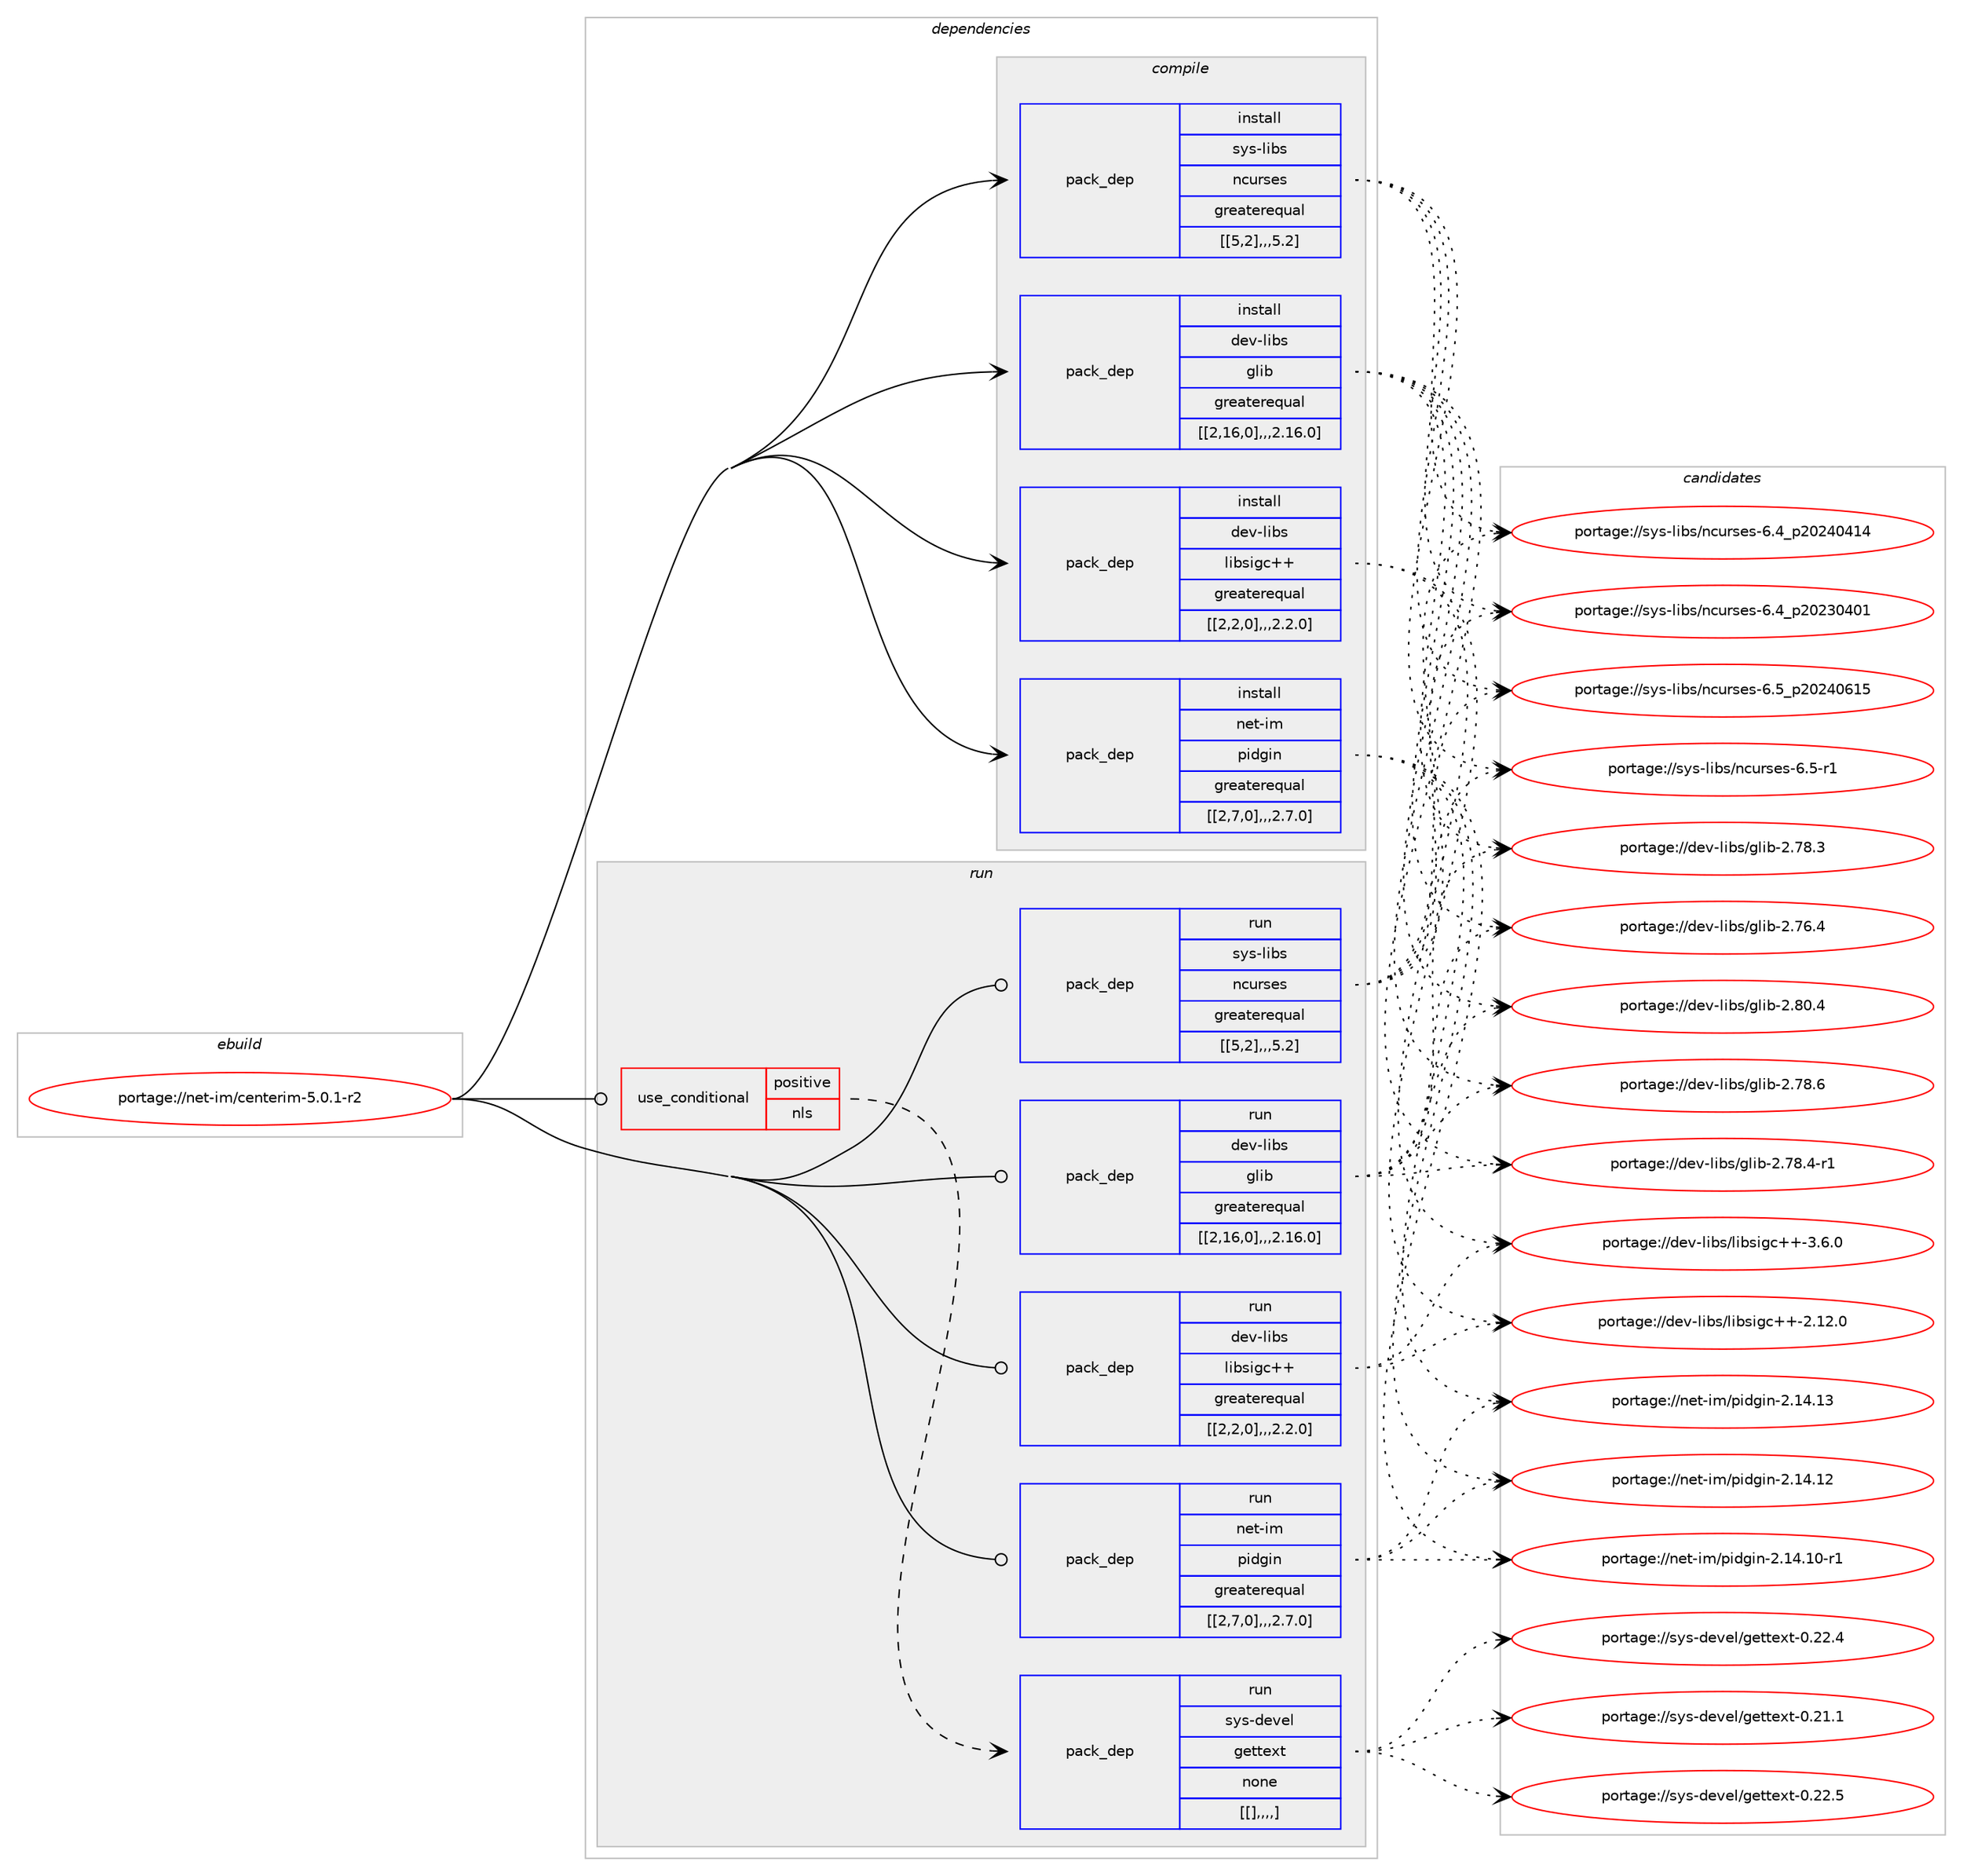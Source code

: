 digraph prolog {

# *************
# Graph options
# *************

newrank=true;
concentrate=true;
compound=true;
graph [rankdir=LR,fontname=Helvetica,fontsize=10,ranksep=1.5];#, ranksep=2.5, nodesep=0.2];
edge  [arrowhead=vee];
node  [fontname=Helvetica,fontsize=10];

# **********
# The ebuild
# **********

subgraph cluster_leftcol {
color=gray;
label=<<i>ebuild</i>>;
id [label="portage://net-im/centerim-5.0.1-r2", color=red, width=4, href="../net-im/centerim-5.0.1-r2.svg"];
}

# ****************
# The dependencies
# ****************

subgraph cluster_midcol {
color=gray;
label=<<i>dependencies</i>>;
subgraph cluster_compile {
fillcolor="#eeeeee";
style=filled;
label=<<i>compile</i>>;
subgraph pack264035 {
dependency362199 [label=<<TABLE BORDER="0" CELLBORDER="1" CELLSPACING="0" CELLPADDING="4" WIDTH="220"><TR><TD ROWSPAN="6" CELLPADDING="30">pack_dep</TD></TR><TR><TD WIDTH="110">install</TD></TR><TR><TD>dev-libs</TD></TR><TR><TD>glib</TD></TR><TR><TD>greaterequal</TD></TR><TR><TD>[[2,16,0],,,2.16.0]</TD></TR></TABLE>>, shape=none, color=blue];
}
id:e -> dependency362199:w [weight=20,style="solid",arrowhead="vee"];
subgraph pack264036 {
dependency362200 [label=<<TABLE BORDER="0" CELLBORDER="1" CELLSPACING="0" CELLPADDING="4" WIDTH="220"><TR><TD ROWSPAN="6" CELLPADDING="30">pack_dep</TD></TR><TR><TD WIDTH="110">install</TD></TR><TR><TD>dev-libs</TD></TR><TR><TD>libsigc++</TD></TR><TR><TD>greaterequal</TD></TR><TR><TD>[[2,2,0],,,2.2.0]</TD></TR></TABLE>>, shape=none, color=blue];
}
id:e -> dependency362200:w [weight=20,style="solid",arrowhead="vee"];
subgraph pack264037 {
dependency362201 [label=<<TABLE BORDER="0" CELLBORDER="1" CELLSPACING="0" CELLPADDING="4" WIDTH="220"><TR><TD ROWSPAN="6" CELLPADDING="30">pack_dep</TD></TR><TR><TD WIDTH="110">install</TD></TR><TR><TD>net-im</TD></TR><TR><TD>pidgin</TD></TR><TR><TD>greaterequal</TD></TR><TR><TD>[[2,7,0],,,2.7.0]</TD></TR></TABLE>>, shape=none, color=blue];
}
id:e -> dependency362201:w [weight=20,style="solid",arrowhead="vee"];
subgraph pack264038 {
dependency362202 [label=<<TABLE BORDER="0" CELLBORDER="1" CELLSPACING="0" CELLPADDING="4" WIDTH="220"><TR><TD ROWSPAN="6" CELLPADDING="30">pack_dep</TD></TR><TR><TD WIDTH="110">install</TD></TR><TR><TD>sys-libs</TD></TR><TR><TD>ncurses</TD></TR><TR><TD>greaterequal</TD></TR><TR><TD>[[5,2],,,5.2]</TD></TR></TABLE>>, shape=none, color=blue];
}
id:e -> dependency362202:w [weight=20,style="solid",arrowhead="vee"];
}
subgraph cluster_compileandrun {
fillcolor="#eeeeee";
style=filled;
label=<<i>compile and run</i>>;
}
subgraph cluster_run {
fillcolor="#eeeeee";
style=filled;
label=<<i>run</i>>;
subgraph cond95525 {
dependency362203 [label=<<TABLE BORDER="0" CELLBORDER="1" CELLSPACING="0" CELLPADDING="4"><TR><TD ROWSPAN="3" CELLPADDING="10">use_conditional</TD></TR><TR><TD>positive</TD></TR><TR><TD>nls</TD></TR></TABLE>>, shape=none, color=red];
subgraph pack264039 {
dependency362204 [label=<<TABLE BORDER="0" CELLBORDER="1" CELLSPACING="0" CELLPADDING="4" WIDTH="220"><TR><TD ROWSPAN="6" CELLPADDING="30">pack_dep</TD></TR><TR><TD WIDTH="110">run</TD></TR><TR><TD>sys-devel</TD></TR><TR><TD>gettext</TD></TR><TR><TD>none</TD></TR><TR><TD>[[],,,,]</TD></TR></TABLE>>, shape=none, color=blue];
}
dependency362203:e -> dependency362204:w [weight=20,style="dashed",arrowhead="vee"];
}
id:e -> dependency362203:w [weight=20,style="solid",arrowhead="odot"];
subgraph pack264040 {
dependency362205 [label=<<TABLE BORDER="0" CELLBORDER="1" CELLSPACING="0" CELLPADDING="4" WIDTH="220"><TR><TD ROWSPAN="6" CELLPADDING="30">pack_dep</TD></TR><TR><TD WIDTH="110">run</TD></TR><TR><TD>dev-libs</TD></TR><TR><TD>glib</TD></TR><TR><TD>greaterequal</TD></TR><TR><TD>[[2,16,0],,,2.16.0]</TD></TR></TABLE>>, shape=none, color=blue];
}
id:e -> dependency362205:w [weight=20,style="solid",arrowhead="odot"];
subgraph pack264041 {
dependency362206 [label=<<TABLE BORDER="0" CELLBORDER="1" CELLSPACING="0" CELLPADDING="4" WIDTH="220"><TR><TD ROWSPAN="6" CELLPADDING="30">pack_dep</TD></TR><TR><TD WIDTH="110">run</TD></TR><TR><TD>dev-libs</TD></TR><TR><TD>libsigc++</TD></TR><TR><TD>greaterequal</TD></TR><TR><TD>[[2,2,0],,,2.2.0]</TD></TR></TABLE>>, shape=none, color=blue];
}
id:e -> dependency362206:w [weight=20,style="solid",arrowhead="odot"];
subgraph pack264042 {
dependency362207 [label=<<TABLE BORDER="0" CELLBORDER="1" CELLSPACING="0" CELLPADDING="4" WIDTH="220"><TR><TD ROWSPAN="6" CELLPADDING="30">pack_dep</TD></TR><TR><TD WIDTH="110">run</TD></TR><TR><TD>net-im</TD></TR><TR><TD>pidgin</TD></TR><TR><TD>greaterequal</TD></TR><TR><TD>[[2,7,0],,,2.7.0]</TD></TR></TABLE>>, shape=none, color=blue];
}
id:e -> dependency362207:w [weight=20,style="solid",arrowhead="odot"];
subgraph pack264043 {
dependency362208 [label=<<TABLE BORDER="0" CELLBORDER="1" CELLSPACING="0" CELLPADDING="4" WIDTH="220"><TR><TD ROWSPAN="6" CELLPADDING="30">pack_dep</TD></TR><TR><TD WIDTH="110">run</TD></TR><TR><TD>sys-libs</TD></TR><TR><TD>ncurses</TD></TR><TR><TD>greaterequal</TD></TR><TR><TD>[[5,2],,,5.2]</TD></TR></TABLE>>, shape=none, color=blue];
}
id:e -> dependency362208:w [weight=20,style="solid",arrowhead="odot"];
}
}

# **************
# The candidates
# **************

subgraph cluster_choices {
rank=same;
color=gray;
label=<<i>candidates</i>>;

subgraph choice264035 {
color=black;
nodesep=1;
choice1001011184510810598115471031081059845504656484652 [label="portage://dev-libs/glib-2.80.4", color=red, width=4,href="../dev-libs/glib-2.80.4.svg"];
choice1001011184510810598115471031081059845504655564654 [label="portage://dev-libs/glib-2.78.6", color=red, width=4,href="../dev-libs/glib-2.78.6.svg"];
choice10010111845108105981154710310810598455046555646524511449 [label="portage://dev-libs/glib-2.78.4-r1", color=red, width=4,href="../dev-libs/glib-2.78.4-r1.svg"];
choice1001011184510810598115471031081059845504655564651 [label="portage://dev-libs/glib-2.78.3", color=red, width=4,href="../dev-libs/glib-2.78.3.svg"];
choice1001011184510810598115471031081059845504655544652 [label="portage://dev-libs/glib-2.76.4", color=red, width=4,href="../dev-libs/glib-2.76.4.svg"];
dependency362199:e -> choice1001011184510810598115471031081059845504656484652:w [style=dotted,weight="100"];
dependency362199:e -> choice1001011184510810598115471031081059845504655564654:w [style=dotted,weight="100"];
dependency362199:e -> choice10010111845108105981154710310810598455046555646524511449:w [style=dotted,weight="100"];
dependency362199:e -> choice1001011184510810598115471031081059845504655564651:w [style=dotted,weight="100"];
dependency362199:e -> choice1001011184510810598115471031081059845504655544652:w [style=dotted,weight="100"];
}
subgraph choice264036 {
color=black;
nodesep=1;
choice10010111845108105981154710810598115105103994343455146544648 [label="portage://dev-libs/libsigc++-3.6.0", color=red, width=4,href="../dev-libs/libsigc++-3.6.0.svg"];
choice1001011184510810598115471081059811510510399434345504649504648 [label="portage://dev-libs/libsigc++-2.12.0", color=red, width=4,href="../dev-libs/libsigc++-2.12.0.svg"];
dependency362200:e -> choice10010111845108105981154710810598115105103994343455146544648:w [style=dotted,weight="100"];
dependency362200:e -> choice1001011184510810598115471081059811510510399434345504649504648:w [style=dotted,weight="100"];
}
subgraph choice264037 {
color=black;
nodesep=1;
choice11010111645105109471121051001031051104550464952464951 [label="portage://net-im/pidgin-2.14.13", color=red, width=4,href="../net-im/pidgin-2.14.13.svg"];
choice11010111645105109471121051001031051104550464952464950 [label="portage://net-im/pidgin-2.14.12", color=red, width=4,href="../net-im/pidgin-2.14.12.svg"];
choice110101116451051094711210510010310511045504649524649484511449 [label="portage://net-im/pidgin-2.14.10-r1", color=red, width=4,href="../net-im/pidgin-2.14.10-r1.svg"];
dependency362201:e -> choice11010111645105109471121051001031051104550464952464951:w [style=dotted,weight="100"];
dependency362201:e -> choice11010111645105109471121051001031051104550464952464950:w [style=dotted,weight="100"];
dependency362201:e -> choice110101116451051094711210510010310511045504649524649484511449:w [style=dotted,weight="100"];
}
subgraph choice264038 {
color=black;
nodesep=1;
choice1151211154510810598115471109911711411510111545544653951125048505248544953 [label="portage://sys-libs/ncurses-6.5_p20240615", color=red, width=4,href="../sys-libs/ncurses-6.5_p20240615.svg"];
choice11512111545108105981154711099117114115101115455446534511449 [label="portage://sys-libs/ncurses-6.5-r1", color=red, width=4,href="../sys-libs/ncurses-6.5-r1.svg"];
choice1151211154510810598115471109911711411510111545544652951125048505248524952 [label="portage://sys-libs/ncurses-6.4_p20240414", color=red, width=4,href="../sys-libs/ncurses-6.4_p20240414.svg"];
choice1151211154510810598115471109911711411510111545544652951125048505148524849 [label="portage://sys-libs/ncurses-6.4_p20230401", color=red, width=4,href="../sys-libs/ncurses-6.4_p20230401.svg"];
dependency362202:e -> choice1151211154510810598115471109911711411510111545544653951125048505248544953:w [style=dotted,weight="100"];
dependency362202:e -> choice11512111545108105981154711099117114115101115455446534511449:w [style=dotted,weight="100"];
dependency362202:e -> choice1151211154510810598115471109911711411510111545544652951125048505248524952:w [style=dotted,weight="100"];
dependency362202:e -> choice1151211154510810598115471109911711411510111545544652951125048505148524849:w [style=dotted,weight="100"];
}
subgraph choice264039 {
color=black;
nodesep=1;
choice115121115451001011181011084710310111611610112011645484650504653 [label="portage://sys-devel/gettext-0.22.5", color=red, width=4,href="../sys-devel/gettext-0.22.5.svg"];
choice115121115451001011181011084710310111611610112011645484650504652 [label="portage://sys-devel/gettext-0.22.4", color=red, width=4,href="../sys-devel/gettext-0.22.4.svg"];
choice115121115451001011181011084710310111611610112011645484650494649 [label="portage://sys-devel/gettext-0.21.1", color=red, width=4,href="../sys-devel/gettext-0.21.1.svg"];
dependency362204:e -> choice115121115451001011181011084710310111611610112011645484650504653:w [style=dotted,weight="100"];
dependency362204:e -> choice115121115451001011181011084710310111611610112011645484650504652:w [style=dotted,weight="100"];
dependency362204:e -> choice115121115451001011181011084710310111611610112011645484650494649:w [style=dotted,weight="100"];
}
subgraph choice264040 {
color=black;
nodesep=1;
choice1001011184510810598115471031081059845504656484652 [label="portage://dev-libs/glib-2.80.4", color=red, width=4,href="../dev-libs/glib-2.80.4.svg"];
choice1001011184510810598115471031081059845504655564654 [label="portage://dev-libs/glib-2.78.6", color=red, width=4,href="../dev-libs/glib-2.78.6.svg"];
choice10010111845108105981154710310810598455046555646524511449 [label="portage://dev-libs/glib-2.78.4-r1", color=red, width=4,href="../dev-libs/glib-2.78.4-r1.svg"];
choice1001011184510810598115471031081059845504655564651 [label="portage://dev-libs/glib-2.78.3", color=red, width=4,href="../dev-libs/glib-2.78.3.svg"];
choice1001011184510810598115471031081059845504655544652 [label="portage://dev-libs/glib-2.76.4", color=red, width=4,href="../dev-libs/glib-2.76.4.svg"];
dependency362205:e -> choice1001011184510810598115471031081059845504656484652:w [style=dotted,weight="100"];
dependency362205:e -> choice1001011184510810598115471031081059845504655564654:w [style=dotted,weight="100"];
dependency362205:e -> choice10010111845108105981154710310810598455046555646524511449:w [style=dotted,weight="100"];
dependency362205:e -> choice1001011184510810598115471031081059845504655564651:w [style=dotted,weight="100"];
dependency362205:e -> choice1001011184510810598115471031081059845504655544652:w [style=dotted,weight="100"];
}
subgraph choice264041 {
color=black;
nodesep=1;
choice10010111845108105981154710810598115105103994343455146544648 [label="portage://dev-libs/libsigc++-3.6.0", color=red, width=4,href="../dev-libs/libsigc++-3.6.0.svg"];
choice1001011184510810598115471081059811510510399434345504649504648 [label="portage://dev-libs/libsigc++-2.12.0", color=red, width=4,href="../dev-libs/libsigc++-2.12.0.svg"];
dependency362206:e -> choice10010111845108105981154710810598115105103994343455146544648:w [style=dotted,weight="100"];
dependency362206:e -> choice1001011184510810598115471081059811510510399434345504649504648:w [style=dotted,weight="100"];
}
subgraph choice264042 {
color=black;
nodesep=1;
choice11010111645105109471121051001031051104550464952464951 [label="portage://net-im/pidgin-2.14.13", color=red, width=4,href="../net-im/pidgin-2.14.13.svg"];
choice11010111645105109471121051001031051104550464952464950 [label="portage://net-im/pidgin-2.14.12", color=red, width=4,href="../net-im/pidgin-2.14.12.svg"];
choice110101116451051094711210510010310511045504649524649484511449 [label="portage://net-im/pidgin-2.14.10-r1", color=red, width=4,href="../net-im/pidgin-2.14.10-r1.svg"];
dependency362207:e -> choice11010111645105109471121051001031051104550464952464951:w [style=dotted,weight="100"];
dependency362207:e -> choice11010111645105109471121051001031051104550464952464950:w [style=dotted,weight="100"];
dependency362207:e -> choice110101116451051094711210510010310511045504649524649484511449:w [style=dotted,weight="100"];
}
subgraph choice264043 {
color=black;
nodesep=1;
choice1151211154510810598115471109911711411510111545544653951125048505248544953 [label="portage://sys-libs/ncurses-6.5_p20240615", color=red, width=4,href="../sys-libs/ncurses-6.5_p20240615.svg"];
choice11512111545108105981154711099117114115101115455446534511449 [label="portage://sys-libs/ncurses-6.5-r1", color=red, width=4,href="../sys-libs/ncurses-6.5-r1.svg"];
choice1151211154510810598115471109911711411510111545544652951125048505248524952 [label="portage://sys-libs/ncurses-6.4_p20240414", color=red, width=4,href="../sys-libs/ncurses-6.4_p20240414.svg"];
choice1151211154510810598115471109911711411510111545544652951125048505148524849 [label="portage://sys-libs/ncurses-6.4_p20230401", color=red, width=4,href="../sys-libs/ncurses-6.4_p20230401.svg"];
dependency362208:e -> choice1151211154510810598115471109911711411510111545544653951125048505248544953:w [style=dotted,weight="100"];
dependency362208:e -> choice11512111545108105981154711099117114115101115455446534511449:w [style=dotted,weight="100"];
dependency362208:e -> choice1151211154510810598115471109911711411510111545544652951125048505248524952:w [style=dotted,weight="100"];
dependency362208:e -> choice1151211154510810598115471109911711411510111545544652951125048505148524849:w [style=dotted,weight="100"];
}
}

}
